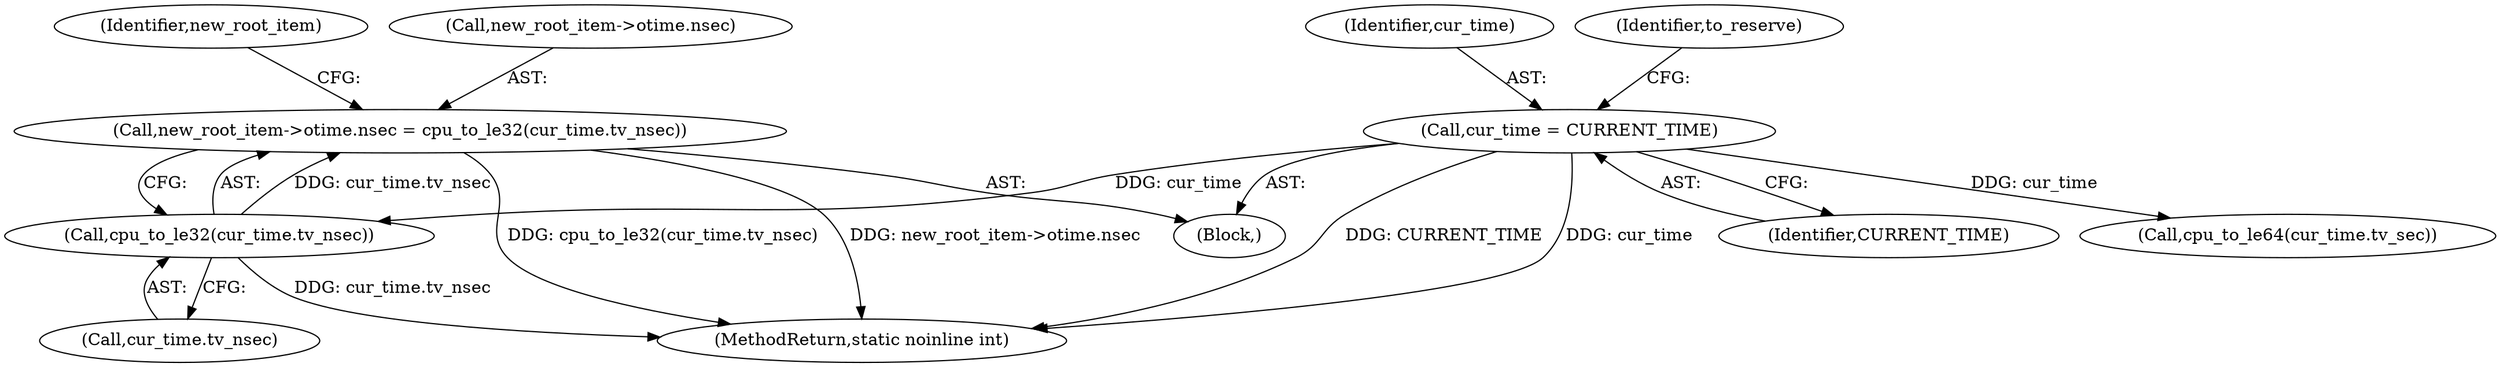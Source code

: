digraph "0_linux_9c52057c698fb96f8f07e7a4bcf4801a092bda89_2@pointer" {
"1000459" [label="(Call,new_root_item->otime.nsec = cpu_to_le32(cur_time.tv_nsec))"];
"1000465" [label="(Call,cpu_to_le32(cur_time.tv_nsec))"];
"1000139" [label="(Call,cur_time = CURRENT_TIME)"];
"1000465" [label="(Call,cpu_to_le32(cur_time.tv_nsec))"];
"1000466" [label="(Call,cur_time.tv_nsec)"];
"1000781" [label="(MethodReturn,static noinline int)"];
"1000455" [label="(Call,cpu_to_le64(cur_time.tv_sec))"];
"1000114" [label="(Block,)"];
"1000470" [label="(Identifier,new_root_item)"];
"1000140" [label="(Identifier,cur_time)"];
"1000139" [label="(Call,cur_time = CURRENT_TIME)"];
"1000145" [label="(Identifier,to_reserve)"];
"1000141" [label="(Identifier,CURRENT_TIME)"];
"1000459" [label="(Call,new_root_item->otime.nsec = cpu_to_le32(cur_time.tv_nsec))"];
"1000460" [label="(Call,new_root_item->otime.nsec)"];
"1000459" -> "1000114"  [label="AST: "];
"1000459" -> "1000465"  [label="CFG: "];
"1000460" -> "1000459"  [label="AST: "];
"1000465" -> "1000459"  [label="AST: "];
"1000470" -> "1000459"  [label="CFG: "];
"1000459" -> "1000781"  [label="DDG: new_root_item->otime.nsec"];
"1000459" -> "1000781"  [label="DDG: cpu_to_le32(cur_time.tv_nsec)"];
"1000465" -> "1000459"  [label="DDG: cur_time.tv_nsec"];
"1000465" -> "1000466"  [label="CFG: "];
"1000466" -> "1000465"  [label="AST: "];
"1000465" -> "1000781"  [label="DDG: cur_time.tv_nsec"];
"1000139" -> "1000465"  [label="DDG: cur_time"];
"1000139" -> "1000114"  [label="AST: "];
"1000139" -> "1000141"  [label="CFG: "];
"1000140" -> "1000139"  [label="AST: "];
"1000141" -> "1000139"  [label="AST: "];
"1000145" -> "1000139"  [label="CFG: "];
"1000139" -> "1000781"  [label="DDG: CURRENT_TIME"];
"1000139" -> "1000781"  [label="DDG: cur_time"];
"1000139" -> "1000455"  [label="DDG: cur_time"];
}
